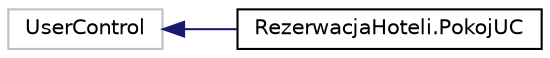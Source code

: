 digraph "Graphical Class Hierarchy"
{
  edge [fontname="Helvetica",fontsize="10",labelfontname="Helvetica",labelfontsize="10"];
  node [fontname="Helvetica",fontsize="10",shape=record];
  rankdir="LR";
  Node1 [label="UserControl",height=0.2,width=0.4,color="grey75", fillcolor="white", style="filled"];
  Node1 -> Node0 [dir="back",color="midnightblue",fontsize="10",style="solid",fontname="Helvetica"];
  Node0 [label="RezerwacjaHoteli.PokojUC",height=0.2,width=0.4,color="black", fillcolor="white", style="filled",URL="$class_rezerwacja_hoteli_1_1_pokoj_u_c.html"];
}
